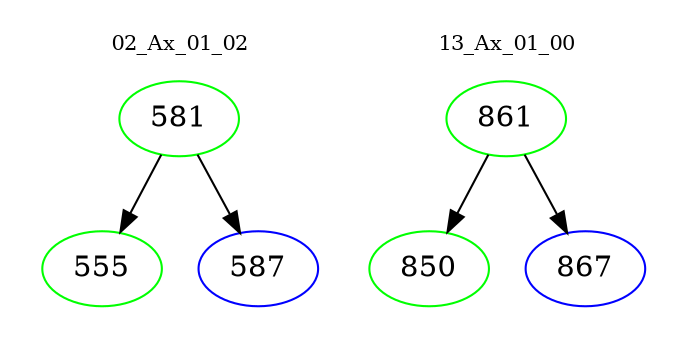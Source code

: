 digraph{
subgraph cluster_0 {
color = white
label = "02_Ax_01_02";
fontsize=10;
T0_581 [label="581", color="green"]
T0_581 -> T0_555 [color="black"]
T0_555 [label="555", color="green"]
T0_581 -> T0_587 [color="black"]
T0_587 [label="587", color="blue"]
}
subgraph cluster_1 {
color = white
label = "13_Ax_01_00";
fontsize=10;
T1_861 [label="861", color="green"]
T1_861 -> T1_850 [color="black"]
T1_850 [label="850", color="green"]
T1_861 -> T1_867 [color="black"]
T1_867 [label="867", color="blue"]
}
}
